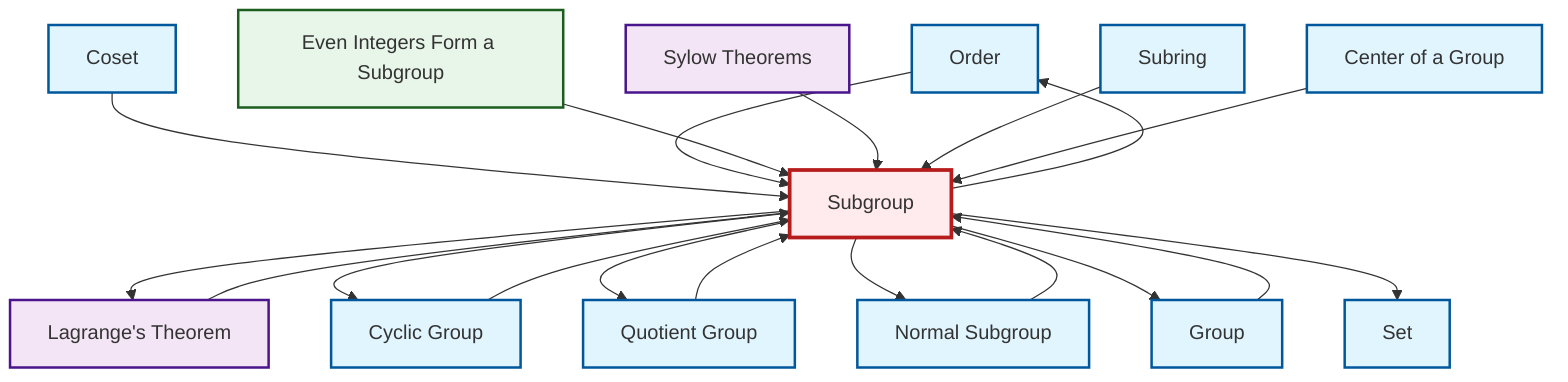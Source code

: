 graph TD
    classDef definition fill:#e1f5fe,stroke:#01579b,stroke-width:2px
    classDef theorem fill:#f3e5f5,stroke:#4a148c,stroke-width:2px
    classDef axiom fill:#fff3e0,stroke:#e65100,stroke-width:2px
    classDef example fill:#e8f5e9,stroke:#1b5e20,stroke-width:2px
    classDef current fill:#ffebee,stroke:#b71c1c,stroke-width:3px
    def-order["Order"]:::definition
    ex-even-integers-subgroup["Even Integers Form a Subgroup"]:::example
    def-set["Set"]:::definition
    def-coset["Coset"]:::definition
    def-normal-subgroup["Normal Subgroup"]:::definition
    thm-lagrange["Lagrange's Theorem"]:::theorem
    def-quotient-group["Quotient Group"]:::definition
    def-cyclic-group["Cyclic Group"]:::definition
    def-subgroup["Subgroup"]:::definition
    thm-sylow["Sylow Theorems"]:::theorem
    def-group["Group"]:::definition
    def-subring["Subring"]:::definition
    def-center-of-group["Center of a Group"]:::definition
    def-coset --> def-subgroup
    def-order --> def-subgroup
    def-subgroup --> def-order
    ex-even-integers-subgroup --> def-subgroup
    def-group --> def-subgroup
    def-subgroup --> thm-lagrange
    thm-sylow --> def-subgroup
    def-normal-subgroup --> def-subgroup
    def-subgroup --> def-cyclic-group
    def-subgroup --> def-quotient-group
    def-cyclic-group --> def-subgroup
    def-subring --> def-subgroup
    def-quotient-group --> def-subgroup
    thm-lagrange --> def-subgroup
    def-subgroup --> def-normal-subgroup
    def-center-of-group --> def-subgroup
    def-subgroup --> def-group
    def-subgroup --> def-set
    class def-subgroup current